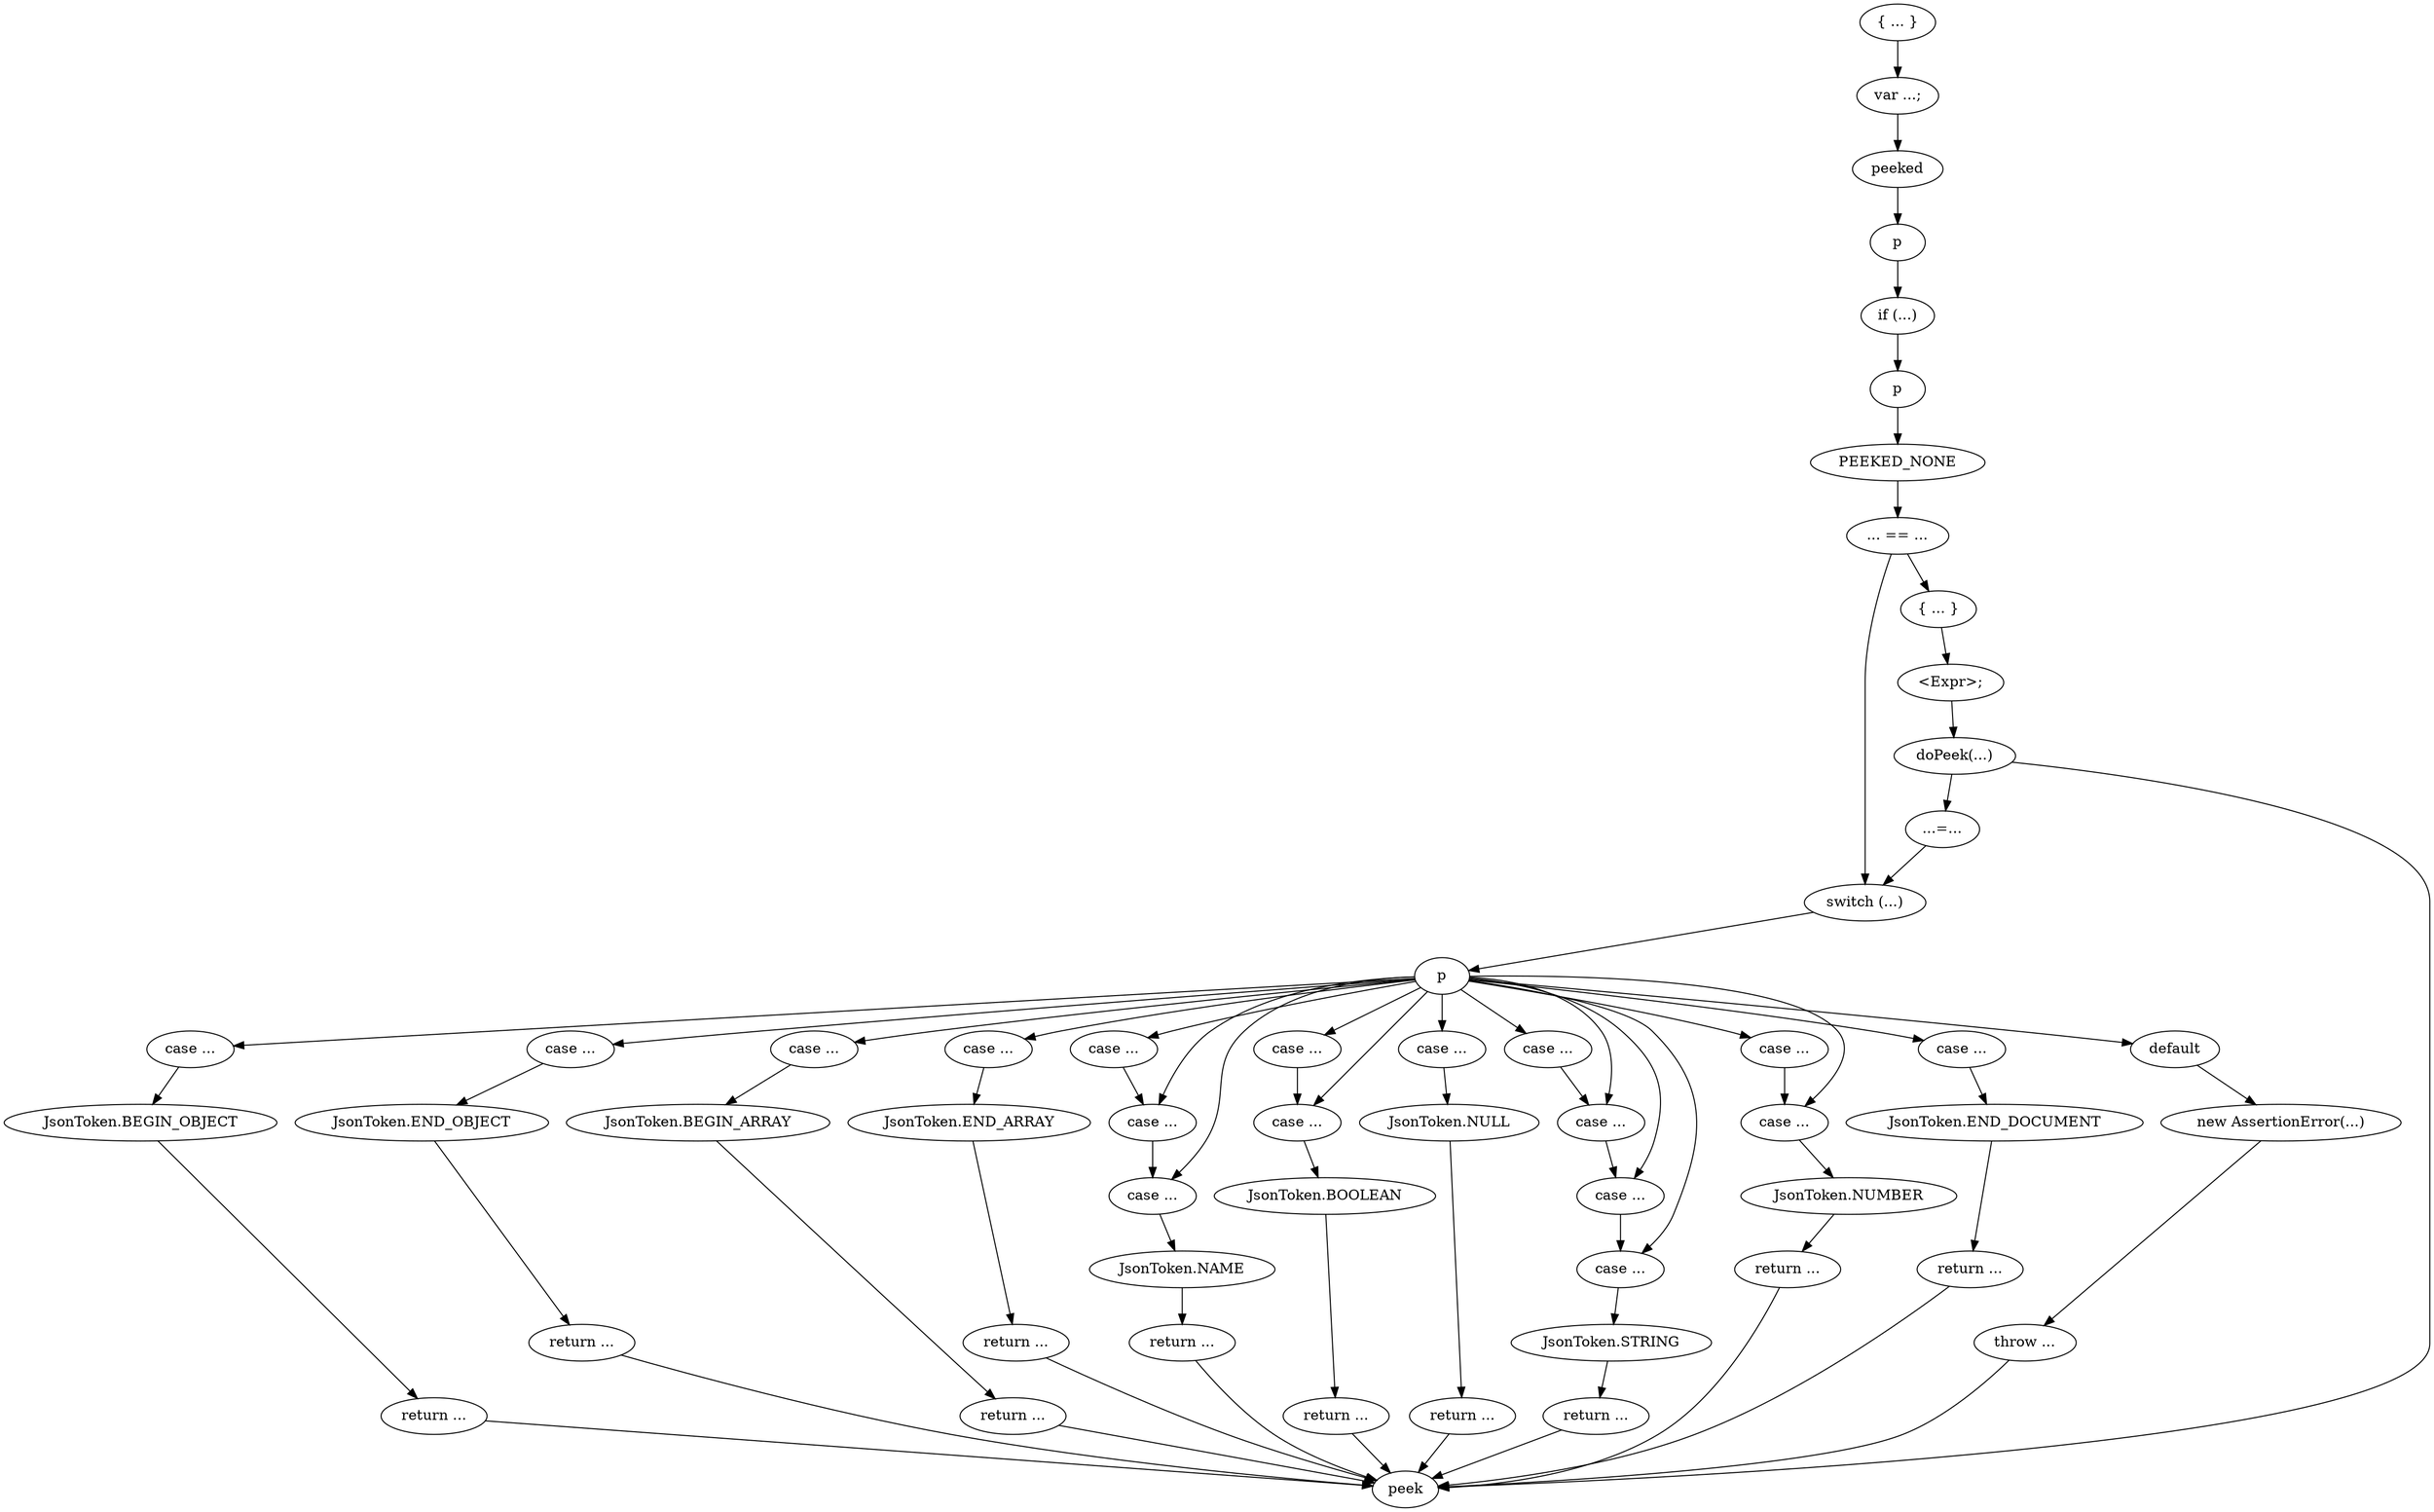digraph {
  compound=true;
  0[label="{ ... }"; ];
  1[label="var ...;"; ];
  2[label="peeked"; ];
  3[label="p"; ];
  4[label="if (...)"; ];
  5[label="p"; ];
  6[label="switch (...)"; ];
  7[label="p"; ];
  8[label="... == ..."; ];
  9[label="{ ... }"; ];
  10[label="<Expr>;"; ];
  11[label="PEEKED_NONE"; ];
  12[label="doPeek(...)"; ];
  13[label="...=..."; ];
  14[label="peek"; ];
  15[label="case ..."; ];
  16[label="case ..."; ];
  17[label="case ..."; ];
  18[label="case ..."; ];
  19[label="case ..."; ];
  20[label="case ..."; ];
  21[label="case ..."; ];
  22[label="case ..."; ];
  23[label="case ..."; ];
  24[label="case ..."; ];
  25[label="case ..."; ];
  26[label="case ..."; ];
  27[label="case ..."; ];
  28[label="case ..."; ];
  29[label="case ..."; ];
  30[label="case ..."; ];
  31[label="case ..."; ];
  32[label="default"; ];
  33[label="JsonToken.BEGIN_OBJECT"; ];
  34[label="return ..."; ];
  35[label="JsonToken.END_OBJECT"; ];
  36[label="return ..."; ];
  37[label="JsonToken.BEGIN_ARRAY"; ];
  38[label="return ..."; ];
  39[label="JsonToken.END_ARRAY"; ];
  40[label="return ..."; ];
  41[label="JsonToken.NAME"; ];
  42[label="return ..."; ];
  43[label="JsonToken.BOOLEAN"; ];
  44[label="return ..."; ];
  45[label="JsonToken.NULL"; ];
  46[label="return ..."; ];
  47[label="JsonToken.STRING"; ];
  48[label="return ..."; ];
  49[label="JsonToken.NUMBER"; ];
  50[label="return ..."; ];
  51[label="JsonToken.END_DOCUMENT"; ];
  52[label="return ..."; ];
  53[label="new AssertionError(...)"; ];
  54[label="throw ..."; ];
  0 -> 1[];
  1 -> 2[];
  2 -> 3[];
  3 -> 4[];
  4 -> 5[];
  5 -> 11[];
  6 -> 7[];
  7 -> 15[];
  7 -> 16[];
  7 -> 17[];
  7 -> 18[];
  7 -> 19[];
  7 -> 20[];
  7 -> 21[];
  7 -> 22[];
  7 -> 23[];
  7 -> 24[];
  7 -> 25[];
  7 -> 26[];
  7 -> 27[];
  7 -> 28[];
  7 -> 29[];
  7 -> 30[];
  7 -> 31[];
  7 -> 32[];
  8 -> 6[];
  8 -> 9[];
  9 -> 10[];
  10 -> 12[];
  11 -> 8[];
  12 -> 14[];
  12 -> 13[];
  13 -> 6[];
  15 -> 33[];
  16 -> 35[];
  17 -> 37[];
  18 -> 39[];
  19 -> 20[];
  20 -> 21[];
  21 -> 41[];
  22 -> 23[];
  23 -> 43[];
  24 -> 45[];
  25 -> 26[];
  26 -> 27[];
  27 -> 28[];
  28 -> 47[];
  29 -> 30[];
  30 -> 49[];
  31 -> 51[];
  32 -> 53[];
  33 -> 34[];
  34 -> 14[];
  35 -> 36[];
  36 -> 14[];
  37 -> 38[];
  38 -> 14[];
  39 -> 40[];
  40 -> 14[];
  41 -> 42[];
  42 -> 14[];
  43 -> 44[];
  44 -> 14[];
  45 -> 46[];
  46 -> 14[];
  47 -> 48[];
  48 -> 14[];
  49 -> 50[];
  50 -> 14[];
  51 -> 52[];
  52 -> 14[];
  53 -> 54[];
  54 -> 14[];
}
